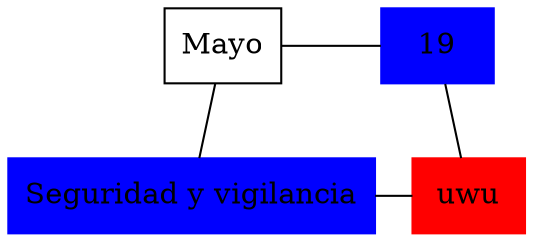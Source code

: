 graph grafico{
node[shape=box]
concentrate=true
compound=true;
nodo00 [label ="Mayo"];
nodo00--nodo10
nodo10[label ="Seguridad y vigilancia",color=blue,style=filled];
nodo119[label ="uwu",shape=polygon,color=red,style=filled ];
rank=same {nodo10--nodo119}
rank=same {nodo00--nodo019}
nodo019[label ="19",color=blue,style=filled];
nodo119--nodo019
}

